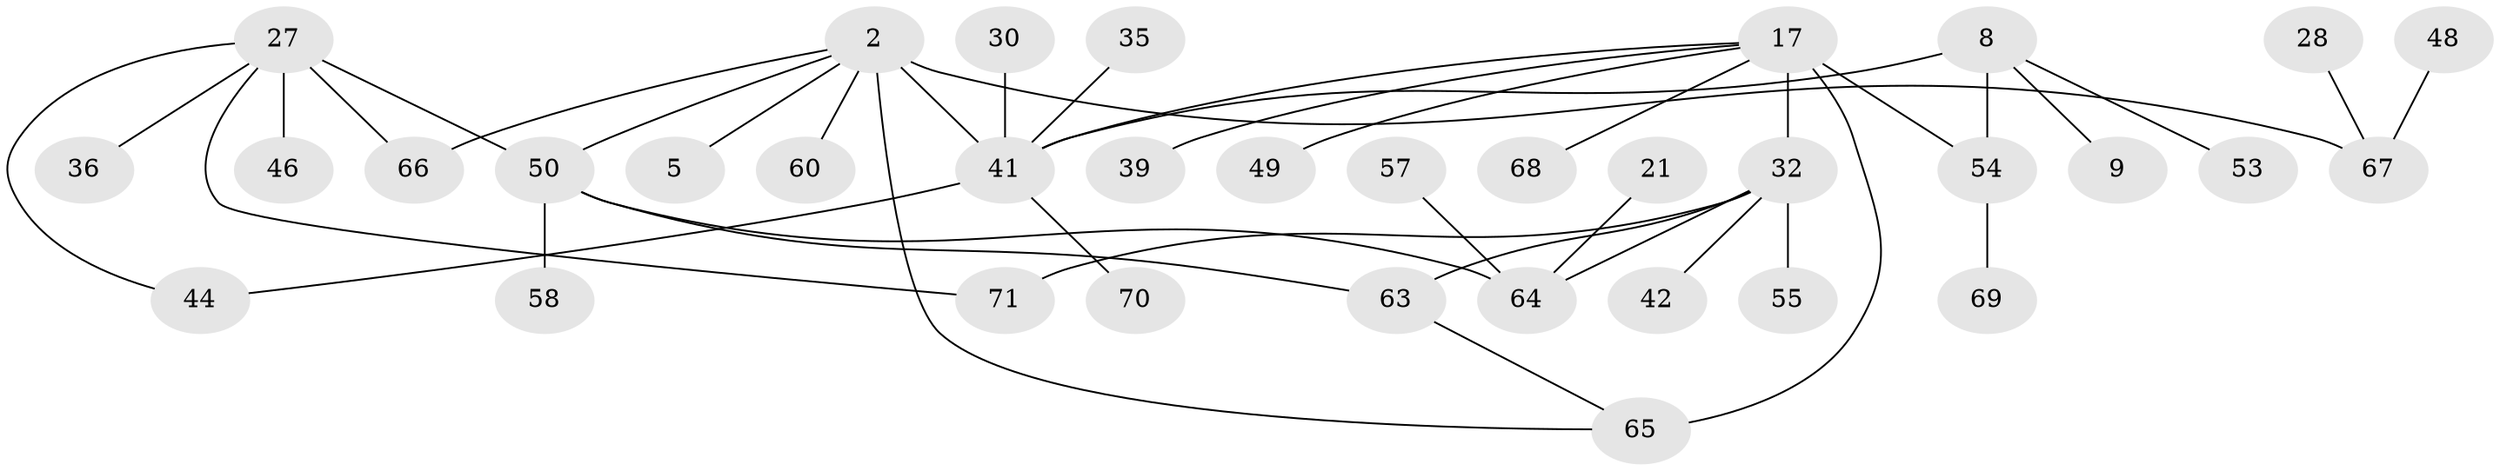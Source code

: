 // original degree distribution, {4: 0.08450704225352113, 7: 0.014084507042253521, 6: 0.056338028169014086, 5: 0.056338028169014086, 1: 0.30985915492957744, 3: 0.09859154929577464, 2: 0.38028169014084506}
// Generated by graph-tools (version 1.1) at 2025/41/03/09/25 04:41:12]
// undirected, 35 vertices, 42 edges
graph export_dot {
graph [start="1"]
  node [color=gray90,style=filled];
  2 [super="+1"];
  5;
  8;
  9;
  17 [super="+15"];
  21;
  27 [super="+20"];
  28;
  30;
  32 [super="+24+26"];
  35 [super="+22"];
  36 [super="+31"];
  39;
  41 [super="+12+14"];
  42;
  44;
  46;
  48 [super="+34"];
  49;
  50 [super="+3"];
  53;
  54 [super="+25"];
  55;
  57 [super="+10"];
  58;
  60;
  63 [super="+62"];
  64 [super="+4"];
  65 [super="+43+51"];
  66 [super="+56"];
  67 [super="+19"];
  68;
  69 [super="+29"];
  70;
  71 [super="+59"];
  2 -- 5;
  2 -- 60;
  2 -- 66;
  2 -- 41 [weight=2];
  2 -- 67 [weight=2];
  2 -- 50;
  2 -- 65;
  8 -- 9;
  8 -- 53;
  8 -- 54 [weight=2];
  8 -- 41;
  17 -- 68;
  17 -- 54;
  17 -- 49;
  17 -- 39;
  17 -- 41;
  17 -- 32 [weight=2];
  17 -- 65 [weight=2];
  21 -- 64;
  27 -- 50 [weight=2];
  27 -- 44;
  27 -- 46;
  27 -- 71;
  27 -- 36;
  27 -- 66;
  28 -- 67;
  30 -- 41;
  32 -- 64 [weight=2];
  32 -- 55;
  32 -- 42;
  32 -- 63 [weight=2];
  32 -- 71;
  35 -- 41;
  41 -- 70;
  41 -- 44;
  48 -- 67;
  50 -- 58;
  50 -- 64;
  50 -- 63;
  54 -- 69;
  57 -- 64;
  63 -- 65;
}
